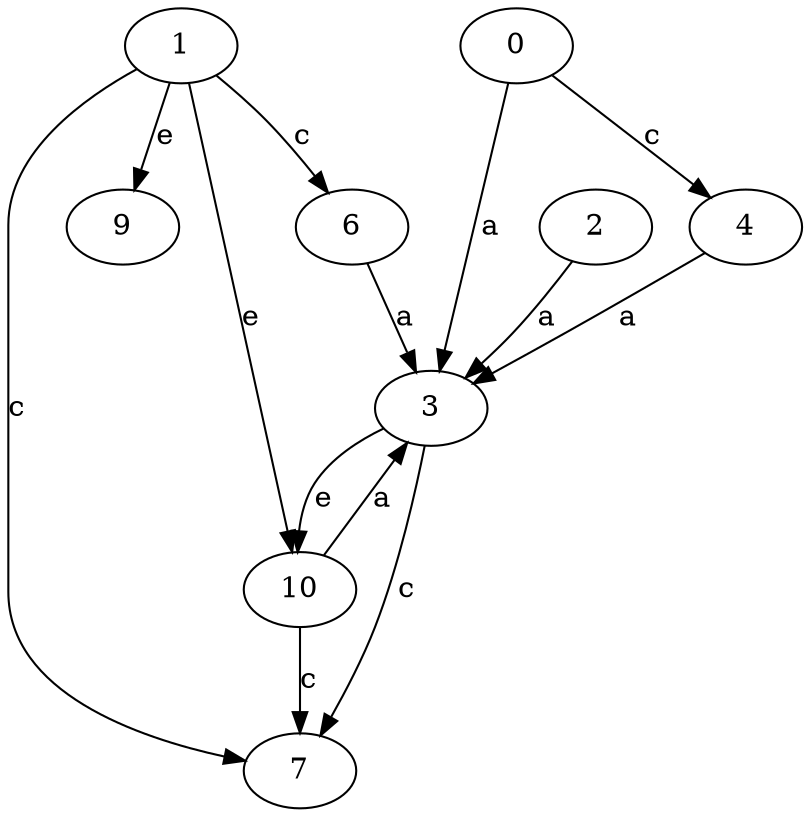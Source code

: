 strict digraph  {
2;
3;
0;
4;
1;
6;
7;
9;
10;
2 -> 3  [label=a];
3 -> 7  [label=c];
3 -> 10  [label=e];
0 -> 3  [label=a];
0 -> 4  [label=c];
4 -> 3  [label=a];
1 -> 6  [label=c];
1 -> 7  [label=c];
1 -> 9  [label=e];
1 -> 10  [label=e];
6 -> 3  [label=a];
10 -> 3  [label=a];
10 -> 7  [label=c];
}
